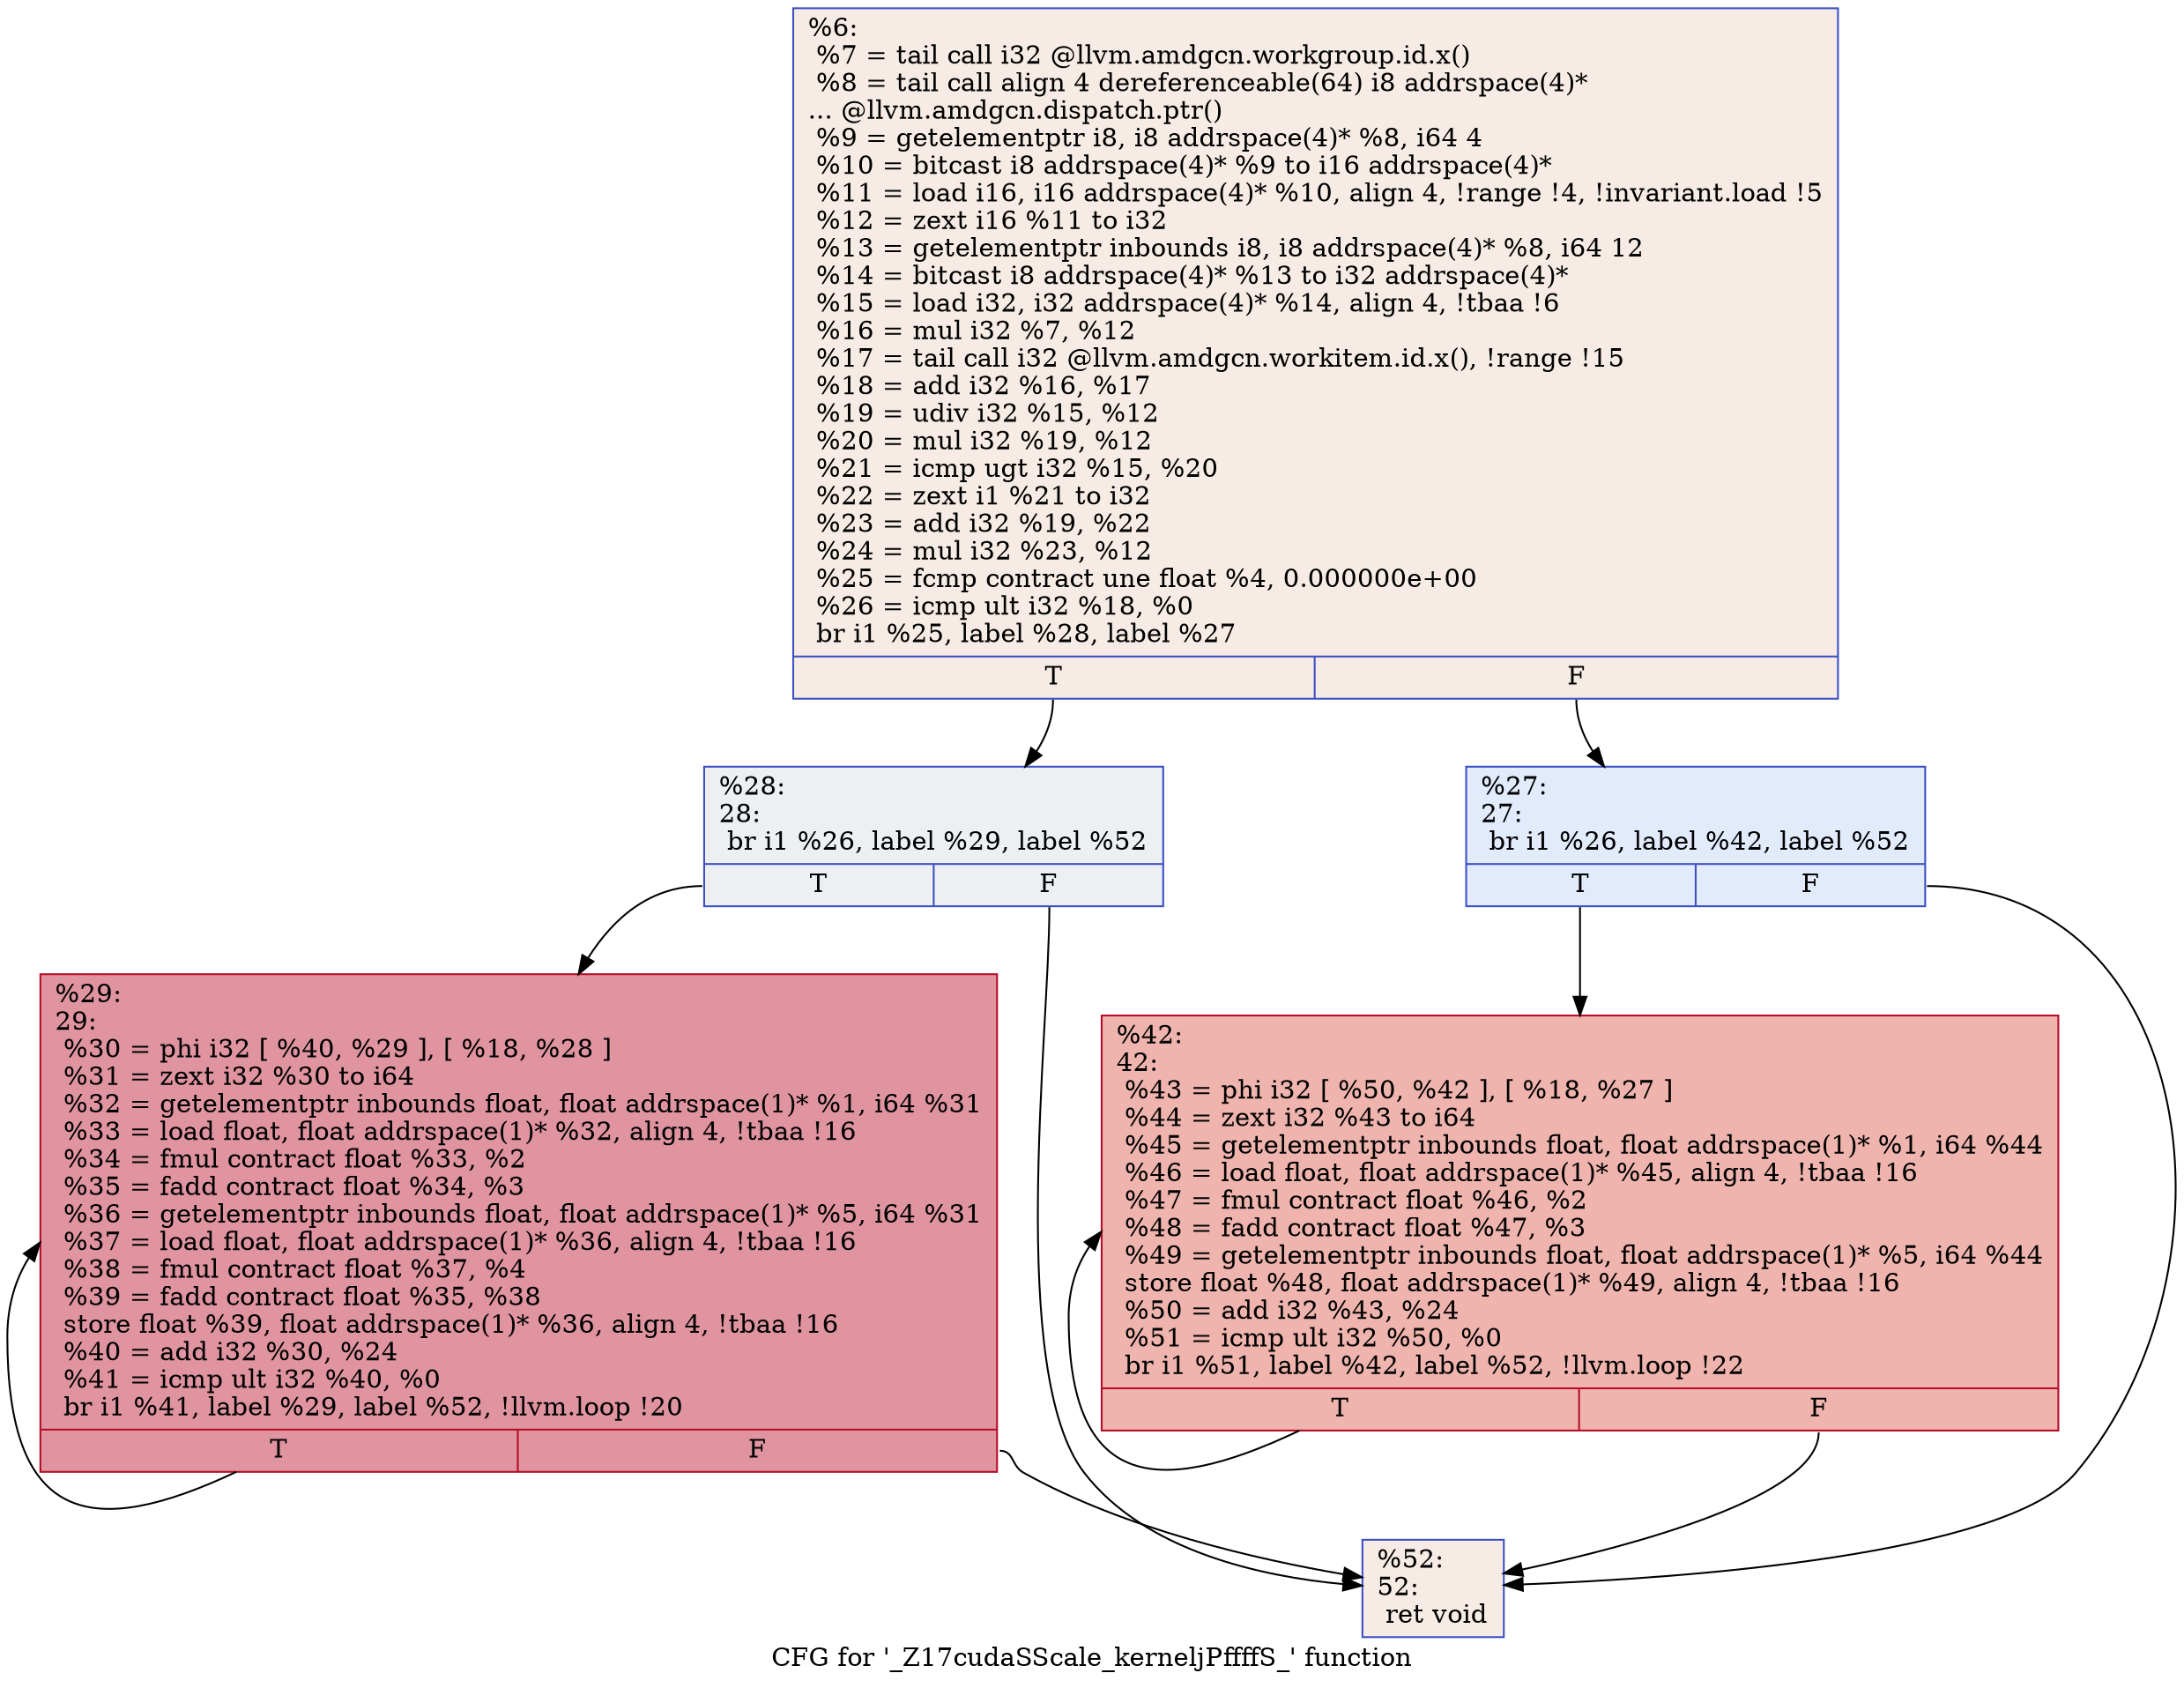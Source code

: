 digraph "CFG for '_Z17cudaSScale_kerneljPffffS_' function" {
	label="CFG for '_Z17cudaSScale_kerneljPffffS_' function";

	Node0x51998e0 [shape=record,color="#3d50c3ff", style=filled, fillcolor="#ecd3c570",label="{%6:\l  %7 = tail call i32 @llvm.amdgcn.workgroup.id.x()\l  %8 = tail call align 4 dereferenceable(64) i8 addrspace(4)*\l... @llvm.amdgcn.dispatch.ptr()\l  %9 = getelementptr i8, i8 addrspace(4)* %8, i64 4\l  %10 = bitcast i8 addrspace(4)* %9 to i16 addrspace(4)*\l  %11 = load i16, i16 addrspace(4)* %10, align 4, !range !4, !invariant.load !5\l  %12 = zext i16 %11 to i32\l  %13 = getelementptr inbounds i8, i8 addrspace(4)* %8, i64 12\l  %14 = bitcast i8 addrspace(4)* %13 to i32 addrspace(4)*\l  %15 = load i32, i32 addrspace(4)* %14, align 4, !tbaa !6\l  %16 = mul i32 %7, %12\l  %17 = tail call i32 @llvm.amdgcn.workitem.id.x(), !range !15\l  %18 = add i32 %16, %17\l  %19 = udiv i32 %15, %12\l  %20 = mul i32 %19, %12\l  %21 = icmp ugt i32 %15, %20\l  %22 = zext i1 %21 to i32\l  %23 = add i32 %19, %22\l  %24 = mul i32 %23, %12\l  %25 = fcmp contract une float %4, 0.000000e+00\l  %26 = icmp ult i32 %18, %0\l  br i1 %25, label %28, label %27\l|{<s0>T|<s1>F}}"];
	Node0x51998e0:s0 -> Node0x519c950;
	Node0x51998e0:s1 -> Node0x519c9e0;
	Node0x519c9e0 [shape=record,color="#3d50c3ff", style=filled, fillcolor="#bbd1f870",label="{%27:\l27:                                               \l  br i1 %26, label %42, label %52\l|{<s0>T|<s1>F}}"];
	Node0x519c9e0:s0 -> Node0x519cb20;
	Node0x519c9e0:s1 -> Node0x519cb70;
	Node0x519c950 [shape=record,color="#3d50c3ff", style=filled, fillcolor="#d6dce470",label="{%28:\l28:                                               \l  br i1 %26, label %29, label %52\l|{<s0>T|<s1>F}}"];
	Node0x519c950:s0 -> Node0x519ccb0;
	Node0x519c950:s1 -> Node0x519cb70;
	Node0x519ccb0 [shape=record,color="#b70d28ff", style=filled, fillcolor="#b70d2870",label="{%29:\l29:                                               \l  %30 = phi i32 [ %40, %29 ], [ %18, %28 ]\l  %31 = zext i32 %30 to i64\l  %32 = getelementptr inbounds float, float addrspace(1)* %1, i64 %31\l  %33 = load float, float addrspace(1)* %32, align 4, !tbaa !16\l  %34 = fmul contract float %33, %2\l  %35 = fadd contract float %34, %3\l  %36 = getelementptr inbounds float, float addrspace(1)* %5, i64 %31\l  %37 = load float, float addrspace(1)* %36, align 4, !tbaa !16\l  %38 = fmul contract float %37, %4\l  %39 = fadd contract float %35, %38\l  store float %39, float addrspace(1)* %36, align 4, !tbaa !16\l  %40 = add i32 %30, %24\l  %41 = icmp ult i32 %40, %0\l  br i1 %41, label %29, label %52, !llvm.loop !20\l|{<s0>T|<s1>F}}"];
	Node0x519ccb0:s0 -> Node0x519ccb0;
	Node0x519ccb0:s1 -> Node0x519cb70;
	Node0x519cb20 [shape=record,color="#b70d28ff", style=filled, fillcolor="#d8564670",label="{%42:\l42:                                               \l  %43 = phi i32 [ %50, %42 ], [ %18, %27 ]\l  %44 = zext i32 %43 to i64\l  %45 = getelementptr inbounds float, float addrspace(1)* %1, i64 %44\l  %46 = load float, float addrspace(1)* %45, align 4, !tbaa !16\l  %47 = fmul contract float %46, %2\l  %48 = fadd contract float %47, %3\l  %49 = getelementptr inbounds float, float addrspace(1)* %5, i64 %44\l  store float %48, float addrspace(1)* %49, align 4, !tbaa !16\l  %50 = add i32 %43, %24\l  %51 = icmp ult i32 %50, %0\l  br i1 %51, label %42, label %52, !llvm.loop !22\l|{<s0>T|<s1>F}}"];
	Node0x519cb20:s0 -> Node0x519cb20;
	Node0x519cb20:s1 -> Node0x519cb70;
	Node0x519cb70 [shape=record,color="#3d50c3ff", style=filled, fillcolor="#ecd3c570",label="{%52:\l52:                                               \l  ret void\l}"];
}
